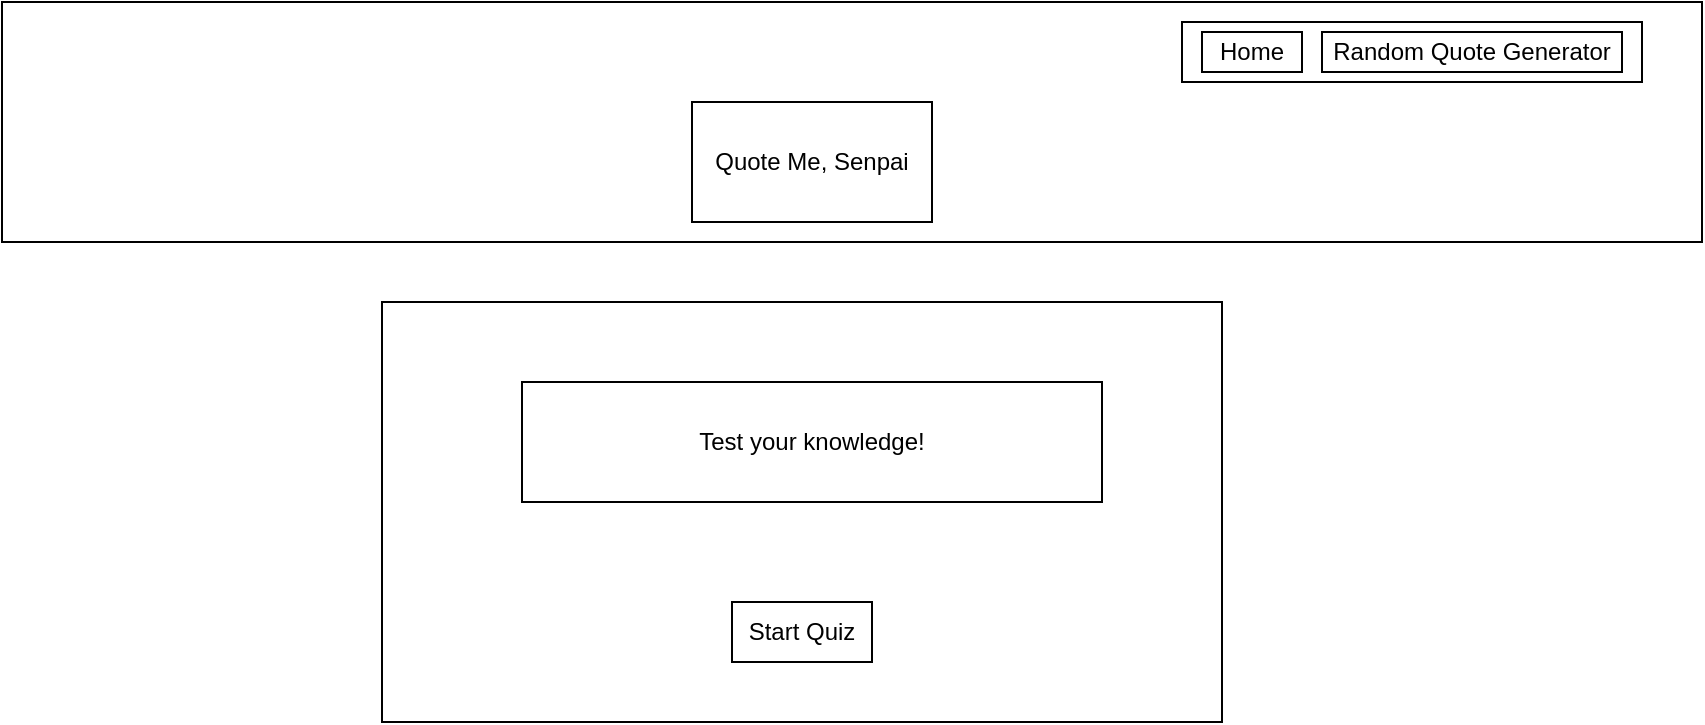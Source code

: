 <mxfile>
    <diagram id="VXaFxo0FiwJ81_RNlHbv" name="Title Page">
        <mxGraphModel dx="1407" dy="917" grid="1" gridSize="10" guides="1" tooltips="1" connect="1" arrows="1" fold="1" page="1" pageScale="1" pageWidth="850" pageHeight="1100" math="0" shadow="0">
            <root>
                <mxCell id="0"/>
                <mxCell id="1" parent="0"/>
                <mxCell id="18" value="" style="rounded=0;whiteSpace=wrap;html=1;fontSize=12;" vertex="1" parent="1">
                    <mxGeometry width="850" height="120" as="geometry"/>
                </mxCell>
                <mxCell id="9" value="Quote Me, Senpai" style="rounded=0;whiteSpace=wrap;html=1;" vertex="1" parent="1">
                    <mxGeometry x="345" y="50" width="120" height="60" as="geometry"/>
                </mxCell>
                <mxCell id="10" value="" style="rounded=0;whiteSpace=wrap;html=1;" vertex="1" parent="1">
                    <mxGeometry x="190" y="150" width="420" height="210" as="geometry"/>
                </mxCell>
                <mxCell id="12" value="" style="rounded=0;whiteSpace=wrap;html=1;" vertex="1" parent="1">
                    <mxGeometry x="590" y="10" width="230" height="30" as="geometry"/>
                </mxCell>
                <mxCell id="13" value="Random Quote Generator" style="rounded=0;whiteSpace=wrap;html=1;" vertex="1" parent="1">
                    <mxGeometry x="660" y="15" width="150" height="20" as="geometry"/>
                </mxCell>
                <mxCell id="15" value="Home" style="rounded=0;whiteSpace=wrap;html=1;" vertex="1" parent="1">
                    <mxGeometry x="600" y="15" width="50" height="20" as="geometry"/>
                </mxCell>
                <mxCell id="16" value="&lt;font style=&quot;font-size: 12px&quot;&gt;Start Quiz&lt;/font&gt;" style="rounded=0;whiteSpace=wrap;html=1;fontSize=7;" vertex="1" parent="1">
                    <mxGeometry x="365" y="300" width="70" height="30" as="geometry"/>
                </mxCell>
                <mxCell id="17" value="Test your knowledge!" style="rounded=0;whiteSpace=wrap;html=1;fontSize=12;" vertex="1" parent="1">
                    <mxGeometry x="260" y="190" width="290" height="60" as="geometry"/>
                </mxCell>
            </root>
        </mxGraphModel>
    </diagram>
    <diagram id="PHAZTwvSJs3tpsg8RhT4" name="Quiz">
        <mxGraphModel dx="1407" dy="917" grid="1" gridSize="10" guides="1" tooltips="1" connect="1" arrows="1" fold="1" page="1" pageScale="1" pageWidth="850" pageHeight="1100" math="0" shadow="0">
            <root>
                <mxCell id="rj7ZBL9GnCpkZjyiGFAT-0"/>
                <mxCell id="rj7ZBL9GnCpkZjyiGFAT-1" parent="rj7ZBL9GnCpkZjyiGFAT-0"/>
            </root>
        </mxGraphModel>
    </diagram>
</mxfile>